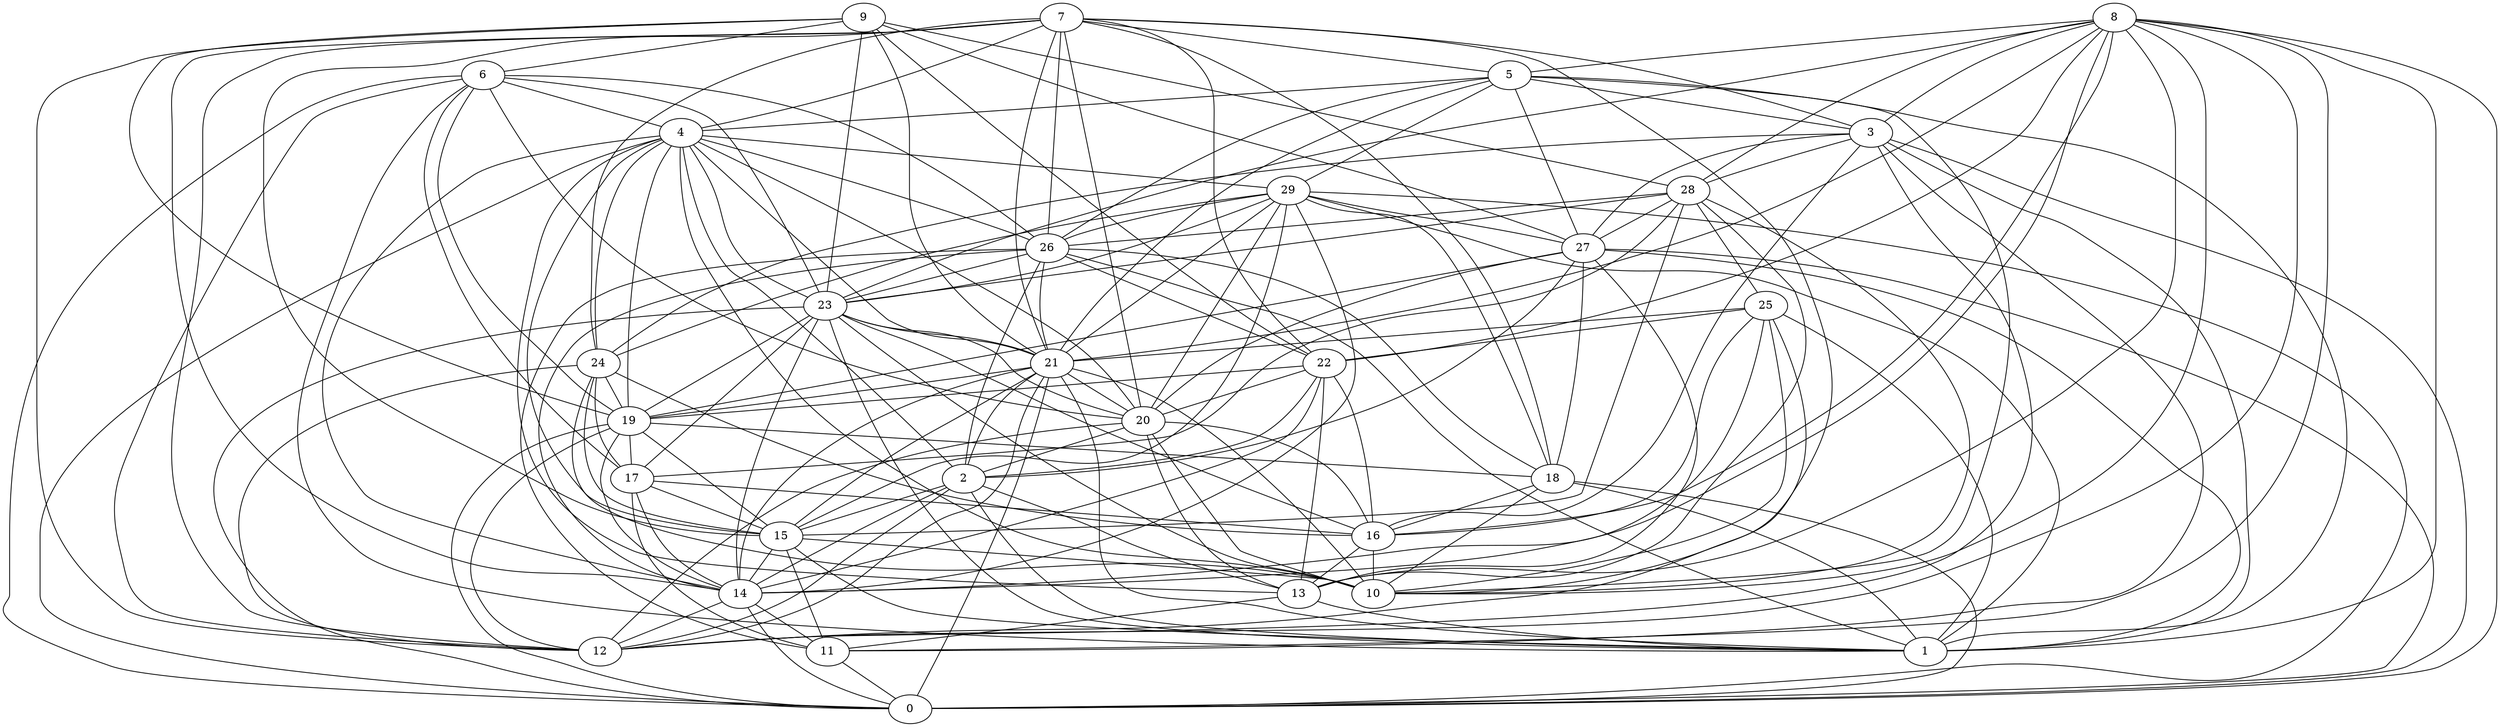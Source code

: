 digraph GG_graph {

subgraph G_graph {
edge [color = black]
"27" -> "2" [dir = none]
"27" -> "1" [dir = none]
"27" -> "20" [dir = none]
"20" -> "16" [dir = none]
"20" -> "12" [dir = none]
"4" -> "10" [dir = none]
"4" -> "21" [dir = none]
"4" -> "26" [dir = none]
"4" -> "2" [dir = none]
"5" -> "10" [dir = none]
"5" -> "26" [dir = none]
"5" -> "1" [dir = none]
"5" -> "21" [dir = none]
"5" -> "27" [dir = none]
"9" -> "22" [dir = none]
"9" -> "6" [dir = none]
"9" -> "27" [dir = none]
"22" -> "20" [dir = none]
"22" -> "19" [dir = none]
"22" -> "13" [dir = none]
"17" -> "15" [dir = none]
"17" -> "14" [dir = none]
"19" -> "14" [dir = none]
"19" -> "12" [dir = none]
"7" -> "20" [dir = none]
"7" -> "14" [dir = none]
"7" -> "15" [dir = none]
"7" -> "10" [dir = none]
"7" -> "5" [dir = none]
"28" -> "13" [dir = none]
"28" -> "26" [dir = none]
"28" -> "17" [dir = none]
"28" -> "23" [dir = none]
"28" -> "10" [dir = none]
"8" -> "10" [dir = none]
"8" -> "23" [dir = none]
"8" -> "21" [dir = none]
"8" -> "11" [dir = none]
"8" -> "28" [dir = none]
"8" -> "16" [dir = none]
"8" -> "14" [dir = none]
"14" -> "0" [dir = none]
"14" -> "11" [dir = none]
"14" -> "12" [dir = none]
"26" -> "1" [dir = none]
"26" -> "21" [dir = none]
"26" -> "11" [dir = none]
"26" -> "23" [dir = none]
"26" -> "22" [dir = none]
"18" -> "16" [dir = none]
"18" -> "10" [dir = none]
"18" -> "1" [dir = none]
"11" -> "0" [dir = none]
"6" -> "26" [dir = none]
"6" -> "19" [dir = none]
"6" -> "20" [dir = none]
"3" -> "16" [dir = none]
"3" -> "12" [dir = none]
"3" -> "11" [dir = none]
"16" -> "13" [dir = none]
"16" -> "10" [dir = none]
"15" -> "11" [dir = none]
"15" -> "10" [dir = none]
"29" -> "0" [dir = none]
"29" -> "20" [dir = none]
"29" -> "1" [dir = none]
"24" -> "16" [dir = none]
"24" -> "15" [dir = none]
"24" -> "10" [dir = none]
"24" -> "17" [dir = none]
"2" -> "14" [dir = none]
"2" -> "1" [dir = none]
"2" -> "15" [dir = none]
"25" -> "22" [dir = none]
"25" -> "16" [dir = none]
"25" -> "10" [dir = none]
"21" -> "20" [dir = none]
"21" -> "12" [dir = none]
"21" -> "0" [dir = none]
"21" -> "15" [dir = none]
"21" -> "1" [dir = none]
"21" -> "19" [dir = none]
"23" -> "1" [dir = none]
"23" -> "19" [dir = none]
"23" -> "14" [dir = none]
"23" -> "20" [dir = none]
"23" -> "21" [dir = none]
"15" -> "14" [dir = none]
"4" -> "29" [dir = none]
"3" -> "28" [dir = none]
"21" -> "2" [dir = none]
"18" -> "0" [dir = none]
"22" -> "2" [dir = none]
"4" -> "13" [dir = none]
"24" -> "19" [dir = none]
"27" -> "0" [dir = none]
"4" -> "15" [dir = none]
"8" -> "0" [dir = none]
"17" -> "11" [dir = none]
"23" -> "16" [dir = none]
"7" -> "21" [dir = none]
"19" -> "15" [dir = none]
"7" -> "12" [dir = none]
"6" -> "12" [dir = none]
"23" -> "0" [dir = none]
"28" -> "15" [dir = none]
"8" -> "12" [dir = none]
"7" -> "3" [dir = none]
"7" -> "22" [dir = none]
"25" -> "14" [dir = none]
"23" -> "10" [dir = none]
"20" -> "2" [dir = none]
"2" -> "12" [dir = none]
"25" -> "12" [dir = none]
"21" -> "10" [dir = none]
"7" -> "26" [dir = none]
"8" -> "5" [dir = none]
"29" -> "14" [dir = none]
"6" -> "1" [dir = none]
"28" -> "25" [dir = none]
"26" -> "2" [dir = none]
"9" -> "19" [dir = none]
"4" -> "0" [dir = none]
"3" -> "27" [dir = none]
"8" -> "13" [dir = none]
"6" -> "4" [dir = none]
"7" -> "24" [dir = none]
"3" -> "1" [dir = none]
"9" -> "23" [dir = none]
"29" -> "21" [dir = none]
"20" -> "10" [dir = none]
"25" -> "21" [dir = none]
"13" -> "11" [dir = none]
"2" -> "13" [dir = none]
"6" -> "17" [dir = none]
"22" -> "16" [dir = none]
"19" -> "18" [dir = none]
"5" -> "4" [dir = none]
"25" -> "1" [dir = none]
"9" -> "12" [dir = none]
"3" -> "0" [dir = none]
"4" -> "23" [dir = none]
"27" -> "18" [dir = none]
"6" -> "23" [dir = none]
"21" -> "14" [dir = none]
"7" -> "4" [dir = none]
"3" -> "24" [dir = none]
"5" -> "29" [dir = none]
"20" -> "13" [dir = none]
"5" -> "3" [dir = none]
"26" -> "14" [dir = none]
"27" -> "13" [dir = none]
"22" -> "14" [dir = none]
"6" -> "0" [dir = none]
"29" -> "24" [dir = none]
"9" -> "21" [dir = none]
"29" -> "23" [dir = none]
"4" -> "14" [dir = none]
"8" -> "3" [dir = none]
"9" -> "28" [dir = none]
"17" -> "16" [dir = none]
"26" -> "18" [dir = none]
"7" -> "18" [dir = none]
"15" -> "1" [dir = none]
"29" -> "18" [dir = none]
"8" -> "1" [dir = none]
"29" -> "27" [dir = none]
"4" -> "24" [dir = none]
"27" -> "19" [dir = none]
"4" -> "19" [dir = none]
"23" -> "17" [dir = none]
"24" -> "12" [dir = none]
"19" -> "17" [dir = none]
"29" -> "15" [dir = none]
"8" -> "22" [dir = none]
"13" -> "1" [dir = none]
"19" -> "0" [dir = none]
"29" -> "26" [dir = none]
"28" -> "27" [dir = none]
"4" -> "20" [dir = none]
}

}
